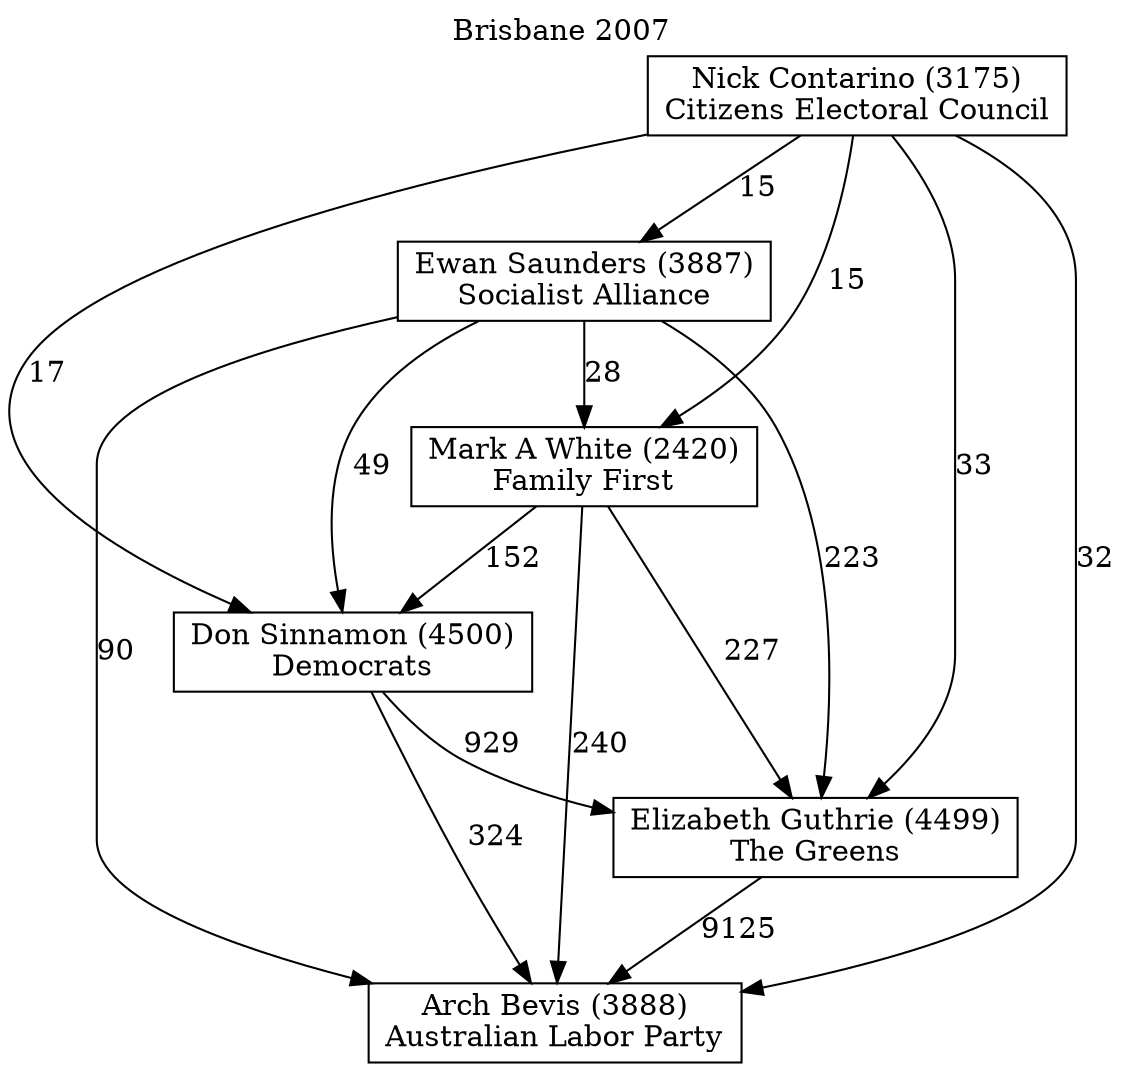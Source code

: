 // House preference flow
digraph "Arch Bevis (3888)_Brisbane_2007" {
	graph [label="Brisbane 2007" labelloc=t mclimit=10]
	node [shape=box]
	"Arch Bevis (3888)" [label="Arch Bevis (3888)
Australian Labor Party"]
	"Don Sinnamon (4500)" [label="Don Sinnamon (4500)
Democrats"]
	"Elizabeth Guthrie (4499)" [label="Elizabeth Guthrie (4499)
The Greens"]
	"Ewan Saunders (3887)" [label="Ewan Saunders (3887)
Socialist Alliance"]
	"Mark A White (2420)" [label="Mark A White (2420)
Family First"]
	"Nick Contarino (3175)" [label="Nick Contarino (3175)
Citizens Electoral Council"]
	"Don Sinnamon (4500)" -> "Arch Bevis (3888)" [label=324]
	"Don Sinnamon (4500)" -> "Elizabeth Guthrie (4499)" [label=929]
	"Elizabeth Guthrie (4499)" -> "Arch Bevis (3888)" [label=9125]
	"Ewan Saunders (3887)" -> "Arch Bevis (3888)" [label=90]
	"Ewan Saunders (3887)" -> "Don Sinnamon (4500)" [label=49]
	"Ewan Saunders (3887)" -> "Elizabeth Guthrie (4499)" [label=223]
	"Ewan Saunders (3887)" -> "Mark A White (2420)" [label=28]
	"Mark A White (2420)" -> "Arch Bevis (3888)" [label=240]
	"Mark A White (2420)" -> "Don Sinnamon (4500)" [label=152]
	"Mark A White (2420)" -> "Elizabeth Guthrie (4499)" [label=227]
	"Nick Contarino (3175)" -> "Arch Bevis (3888)" [label=32]
	"Nick Contarino (3175)" -> "Don Sinnamon (4500)" [label=17]
	"Nick Contarino (3175)" -> "Elizabeth Guthrie (4499)" [label=33]
	"Nick Contarino (3175)" -> "Ewan Saunders (3887)" [label=15]
	"Nick Contarino (3175)" -> "Mark A White (2420)" [label=15]
}
